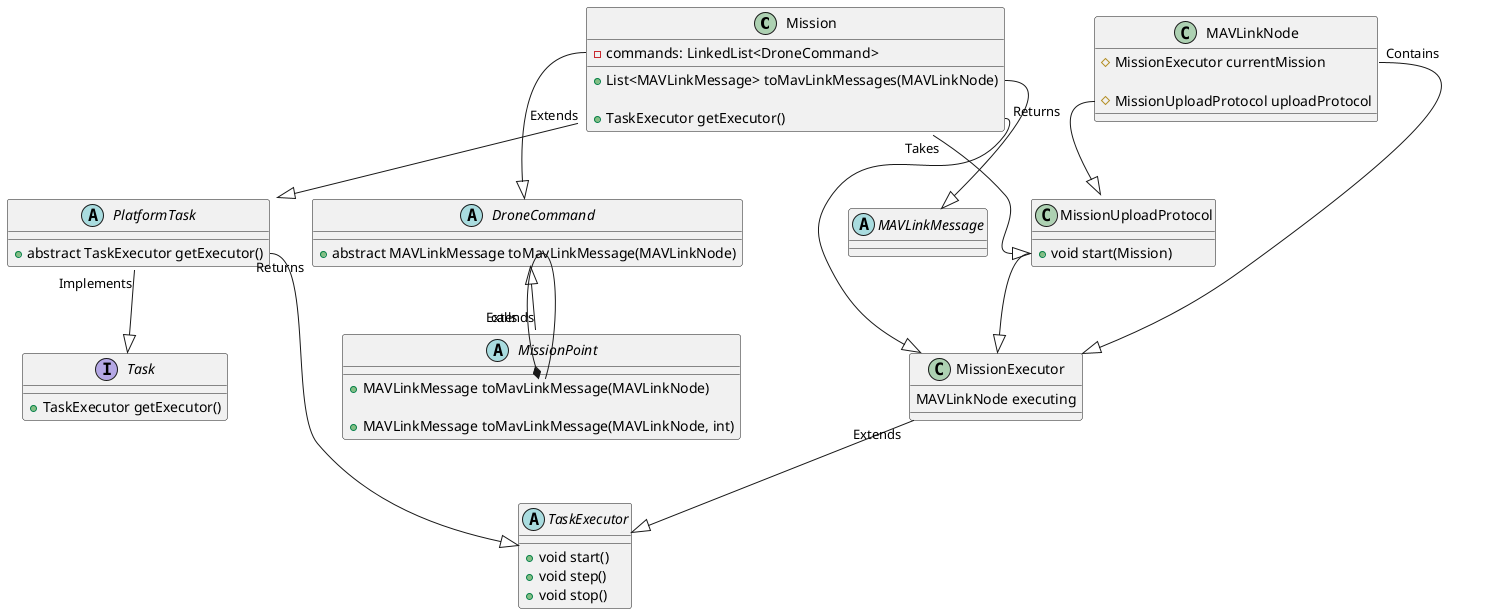 @startuml

class Mission {

    - commands: LinkedList<DroneCommand>

    + List<MAVLinkMessage> toMavLinkMessages(MAVLinkNode)

    + TaskExecutor getExecutor()

}

abstract class PlatformTask {
    + abstract TaskExecutor getExecutor()
}

interface Task {
    + TaskExecutor getExecutor()
}

abstract class TaskExecutor {

    + void start()
    + void step()
    + void stop()

}

class MissionExecutor {

    MAVLinkNode executing

}

abstract class MAVLinkMessage

abstract class DroneCommand {

 + abstract MAVLinkMessage toMavLinkMessage(MAVLinkNode)

}

abstract class MissionPoint {

 + MAVLinkMessage toMavLinkMessage(MAVLinkNode)

 + MAVLinkMessage toMavLinkMessage(MAVLinkNode, int)

}

class MAVLinkNode {
    # MissionExecutor currentMission

    #MissionUploadProtocol uploadProtocol
}

class MissionUploadProtocol {

    + void start(Mission)

}

Mission "Extends" --|> PlatformTask

PlatformTask "Implements" --|> Task

Mission::commands --|> DroneCommand

Mission::toMavLinkMessages --|> MAVLinkMessage

PlatformTask::getExecutor "Returns" --|> TaskExecutor

Mission::getExecutor "Returns" --|> MissionExecutor

MissionPoint::toMavLinkMessage "calls" --* MissionPoint::toMavLinkMessage

DroneCommand <|-- "Extends" MissionPoint

MissionExecutor "Extends" --|> TaskExecutor

MAVLinkNode::currentMission "Contains" --|> MissionExecutor

MAVLinkNode::uploadProtocol --|> MissionUploadProtocol

Mission "Takes" --|> MissionUploadProtocol::start

MissionUploadProtocol::start --|> MissionExecutor


@enduml